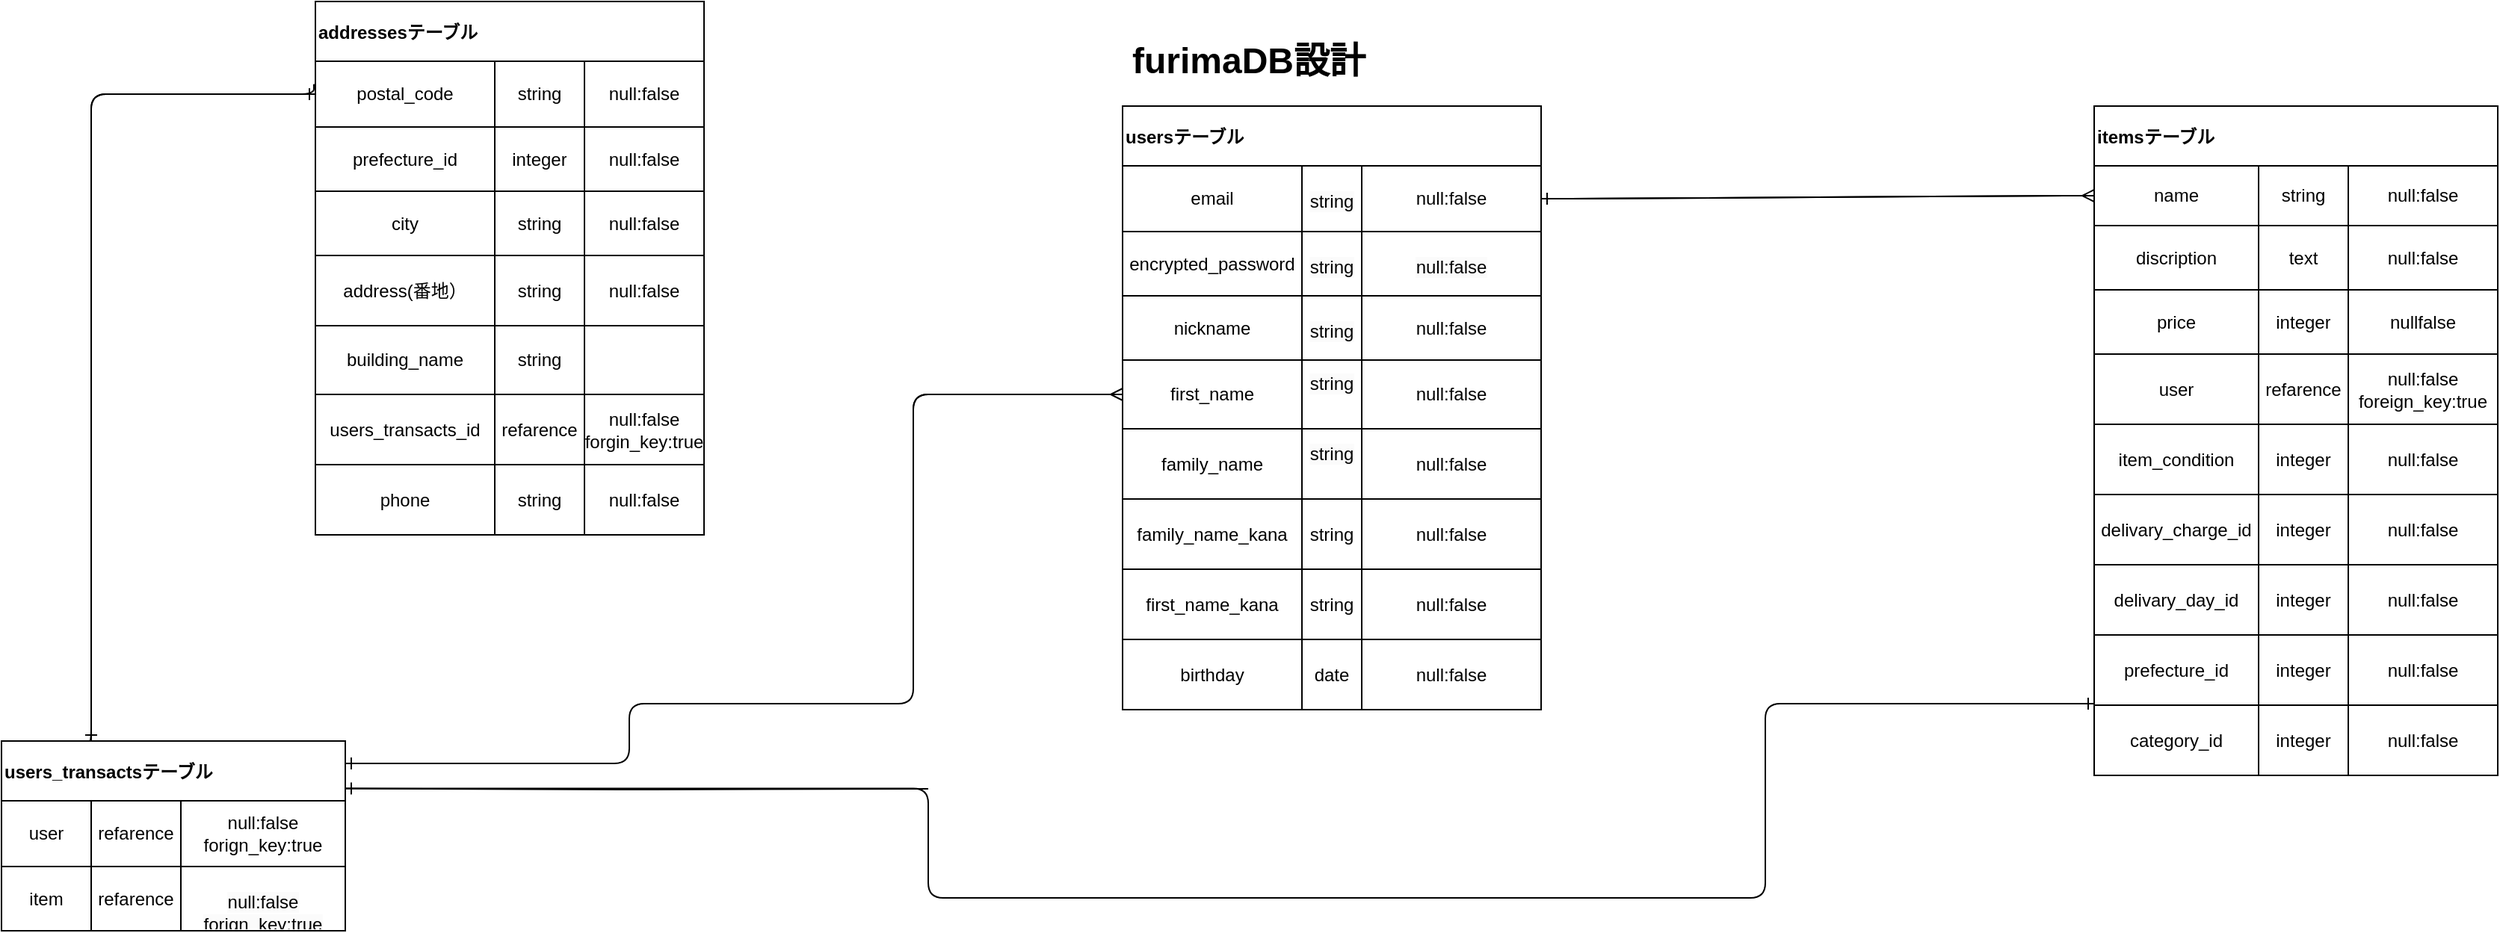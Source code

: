 <mxfile>
    <diagram id="fxU1jM9mdacjZr4v6jLx" name="ページ1">
        <mxGraphModel dx="1861" dy="1139" grid="1" gridSize="10" guides="1" tooltips="1" connect="1" arrows="1" fold="1" page="1" pageScale="1" pageWidth="827" pageHeight="1169" math="0" shadow="0">
            <root>
                <mxCell id="0"/>
                <mxCell id="1" parent="0"/>
                <mxCell id="2" value="usersテーブル" style="shape=table;startSize=40;container=1;collapsible=0;childLayout=tableLayout;fontStyle=1;align=left;swimlaneFillColor=none;fontSize=12;" parent="1" vertex="1">
                    <mxGeometry x="280" y="160" width="280" height="170" as="geometry"/>
                </mxCell>
                <mxCell id="7" value="" style="shape=tableRow;horizontal=0;startSize=0;swimlaneHead=0;swimlaneBody=0;top=0;left=0;bottom=0;right=0;collapsible=0;dropTarget=0;fillColor=none;points=[[0,0.5],[1,0.5]];portConstraint=eastwest;fontSize=12;" parent="2" vertex="1">
                    <mxGeometry y="40" width="280" height="44" as="geometry"/>
                </mxCell>
                <mxCell id="8" value="email" style="shape=partialRectangle;html=1;whiteSpace=wrap;connectable=0;fillColor=none;top=0;left=0;bottom=0;right=0;overflow=hidden;fontSize=12;" parent="7" vertex="1">
                    <mxGeometry width="120" height="44" as="geometry">
                        <mxRectangle width="120" height="44" as="alternateBounds"/>
                    </mxGeometry>
                </mxCell>
                <mxCell id="9" value="&#10;&lt;span style=&quot;color: rgb(0, 0, 0); font-family: Helvetica; font-size: 12px; font-style: normal; font-variant-ligatures: normal; font-variant-caps: normal; font-weight: 400; letter-spacing: normal; orphans: 2; text-align: center; text-indent: 0px; text-transform: none; widows: 2; word-spacing: 0px; -webkit-text-stroke-width: 0px; background-color: rgb(251, 251, 251); text-decoration-thickness: initial; text-decoration-style: initial; text-decoration-color: initial; float: none; display: inline !important;&quot;&gt;string&lt;/span&gt;&#10;&#10;" style="shape=partialRectangle;html=1;whiteSpace=wrap;connectable=0;fillColor=none;top=0;left=0;bottom=0;right=0;overflow=hidden;fontSize=12;" parent="7" vertex="1">
                    <mxGeometry x="120" width="40" height="44" as="geometry">
                        <mxRectangle width="40" height="44" as="alternateBounds"/>
                    </mxGeometry>
                </mxCell>
                <mxCell id="10" value="null:false" style="shape=partialRectangle;html=1;whiteSpace=wrap;connectable=0;fillColor=none;top=0;left=0;bottom=0;right=0;overflow=hidden;fontSize=12;" parent="7" vertex="1">
                    <mxGeometry x="160" width="120" height="44" as="geometry">
                        <mxRectangle width="120" height="44" as="alternateBounds"/>
                    </mxGeometry>
                </mxCell>
                <mxCell id="11" value="" style="shape=tableRow;horizontal=0;startSize=0;swimlaneHead=0;swimlaneBody=0;top=0;left=0;bottom=0;right=0;collapsible=0;dropTarget=0;fillColor=none;points=[[0,0.5],[1,0.5]];portConstraint=eastwest;fontSize=12;" parent="2" vertex="1">
                    <mxGeometry y="84" width="280" height="43" as="geometry"/>
                </mxCell>
                <mxCell id="12" value="encrypted_password" style="shape=partialRectangle;html=1;whiteSpace=wrap;connectable=0;fillColor=none;top=0;left=0;bottom=0;right=0;overflow=hidden;fontSize=12;" parent="11" vertex="1">
                    <mxGeometry width="120" height="43" as="geometry">
                        <mxRectangle width="120" height="43" as="alternateBounds"/>
                    </mxGeometry>
                </mxCell>
                <mxCell id="13" value="&#10;&lt;span style=&quot;color: rgb(0, 0, 0); font-family: Helvetica; font-size: 12px; font-style: normal; font-variant-ligatures: normal; font-variant-caps: normal; font-weight: 400; letter-spacing: normal; orphans: 2; text-align: center; text-indent: 0px; text-transform: none; widows: 2; word-spacing: 0px; -webkit-text-stroke-width: 0px; background-color: rgb(251, 251, 251); text-decoration-thickness: initial; text-decoration-style: initial; text-decoration-color: initial; float: none; display: inline !important;&quot;&gt;string&lt;/span&gt;&#10;&#10;" style="shape=partialRectangle;html=1;whiteSpace=wrap;connectable=0;fillColor=none;top=0;left=0;bottom=0;right=0;overflow=hidden;fontSize=12;" parent="11" vertex="1">
                    <mxGeometry x="120" width="40" height="43" as="geometry">
                        <mxRectangle width="40" height="43" as="alternateBounds"/>
                    </mxGeometry>
                </mxCell>
                <mxCell id="14" value="&#10;&lt;span style=&quot;color: rgb(0, 0, 0); font-family: Helvetica; font-size: 12px; font-style: normal; font-variant-ligatures: normal; font-variant-caps: normal; font-weight: 400; letter-spacing: normal; orphans: 2; text-align: center; text-indent: 0px; text-transform: none; widows: 2; word-spacing: 0px; -webkit-text-stroke-width: 0px; background-color: rgb(251, 251, 251); text-decoration-thickness: initial; text-decoration-style: initial; text-decoration-color: initial; float: none; display: inline !important;&quot;&gt;null:false&lt;/span&gt;&#10;&#10;" style="shape=partialRectangle;html=1;whiteSpace=wrap;connectable=0;fillColor=none;top=0;left=0;bottom=0;right=0;overflow=hidden;fontSize=12;" parent="11" vertex="1">
                    <mxGeometry x="160" width="120" height="43" as="geometry">
                        <mxRectangle width="120" height="43" as="alternateBounds"/>
                    </mxGeometry>
                </mxCell>
                <mxCell id="3" value="" style="shape=tableRow;horizontal=0;startSize=0;swimlaneHead=0;swimlaneBody=0;top=0;left=0;bottom=0;right=0;collapsible=0;dropTarget=0;fillColor=none;points=[[0,0.5],[1,0.5]];portConstraint=eastwest;fontSize=12;" parent="2" vertex="1">
                    <mxGeometry y="127" width="280" height="43" as="geometry"/>
                </mxCell>
                <mxCell id="4" value="nickname" style="shape=partialRectangle;html=1;whiteSpace=wrap;connectable=0;fillColor=none;top=0;left=0;bottom=0;right=0;overflow=hidden;fontSize=12;" parent="3" vertex="1">
                    <mxGeometry width="120" height="43" as="geometry">
                        <mxRectangle width="120" height="43" as="alternateBounds"/>
                    </mxGeometry>
                </mxCell>
                <mxCell id="5" value="&#10;&lt;span style=&quot;color: rgb(0, 0, 0); font-family: Helvetica; font-size: 12px; font-style: normal; font-variant-ligatures: normal; font-variant-caps: normal; font-weight: 400; letter-spacing: normal; orphans: 2; text-align: center; text-indent: 0px; text-transform: none; widows: 2; word-spacing: 0px; -webkit-text-stroke-width: 0px; background-color: rgb(251, 251, 251); text-decoration-thickness: initial; text-decoration-style: initial; text-decoration-color: initial; float: none; display: inline !important;&quot;&gt;string&lt;/span&gt;&#10;&#10;" style="shape=partialRectangle;html=1;whiteSpace=wrap;connectable=0;fillColor=none;top=0;left=0;bottom=0;right=0;overflow=hidden;fontSize=12;" parent="3" vertex="1">
                    <mxGeometry x="120" width="40" height="43" as="geometry">
                        <mxRectangle width="40" height="43" as="alternateBounds"/>
                    </mxGeometry>
                </mxCell>
                <mxCell id="6" value="null:false" style="shape=partialRectangle;html=1;whiteSpace=wrap;connectable=0;fillColor=none;top=0;left=0;bottom=0;right=0;overflow=hidden;fontSize=12;" parent="3" vertex="1">
                    <mxGeometry x="160" width="120" height="43" as="geometry">
                        <mxRectangle width="120" height="43" as="alternateBounds"/>
                    </mxGeometry>
                </mxCell>
                <mxCell id="17" value="furimaDB設計" style="text;strokeColor=none;fillColor=none;html=1;fontSize=24;fontStyle=1;verticalAlign=middle;align=center;" parent="1" vertex="1">
                    <mxGeometry x="314" y="110" width="100" height="40" as="geometry"/>
                </mxCell>
                <mxCell id="94" value="" style="childLayout=tableLayout;recursiveResize=0;shadow=0;fillColor=none;sketch=0;strokeColor=default;strokeWidth=1;fontSize=12;" parent="1" vertex="1">
                    <mxGeometry x="280" y="330" width="280" height="93" as="geometry"/>
                </mxCell>
                <mxCell id="99" style="shape=tableRow;horizontal=0;startSize=0;swimlaneHead=0;swimlaneBody=0;top=0;left=0;bottom=0;right=0;dropTarget=0;collapsible=0;recursiveResize=0;expand=0;fontStyle=0;fillColor=none;strokeColor=inherit;sketch=0;strokeWidth=1;fontSize=12;" parent="94" vertex="1">
                    <mxGeometry width="280" height="46" as="geometry"/>
                </mxCell>
                <mxCell id="100" value="first_name" style="connectable=0;recursiveResize=0;strokeColor=inherit;fillColor=none;align=center;whiteSpace=wrap;html=1;sketch=0;strokeWidth=1;fontSize=12;" parent="99" vertex="1">
                    <mxGeometry width="120" height="46" as="geometry">
                        <mxRectangle width="120" height="46" as="alternateBounds"/>
                    </mxGeometry>
                </mxCell>
                <mxCell id="101" value="&#10;&lt;span style=&quot;color: rgb(0, 0, 0); font-family: Helvetica; font-size: 12px; font-style: normal; font-variant-ligatures: normal; font-variant-caps: normal; font-weight: 400; letter-spacing: normal; orphans: 2; text-align: center; text-indent: 0px; text-transform: none; widows: 2; word-spacing: 0px; -webkit-text-stroke-width: 0px; background-color: rgb(251, 251, 251); text-decoration-thickness: initial; text-decoration-style: initial; text-decoration-color: initial; float: none; display: inline !important;&quot;&gt;string&lt;/span&gt;&#10;&#10;" style="connectable=0;recursiveResize=0;strokeColor=inherit;fillColor=none;align=center;whiteSpace=wrap;html=1;sketch=0;strokeWidth=1;fontSize=12;" parent="99" vertex="1">
                    <mxGeometry x="120" width="40" height="46" as="geometry">
                        <mxRectangle width="40" height="46" as="alternateBounds"/>
                    </mxGeometry>
                </mxCell>
                <mxCell id="102" value="null:false" style="connectable=0;recursiveResize=0;strokeColor=inherit;fillColor=none;align=center;whiteSpace=wrap;html=1;sketch=0;strokeWidth=1;fontSize=12;" parent="99" vertex="1">
                    <mxGeometry x="160" width="120" height="46" as="geometry">
                        <mxRectangle width="120" height="46" as="alternateBounds"/>
                    </mxGeometry>
                </mxCell>
                <mxCell id="103" style="shape=tableRow;horizontal=0;startSize=0;swimlaneHead=0;swimlaneBody=0;top=0;left=0;bottom=0;right=0;dropTarget=0;collapsible=0;recursiveResize=0;expand=0;fontStyle=0;fillColor=none;strokeColor=inherit;sketch=0;strokeWidth=1;fontSize=12;" parent="94" vertex="1">
                    <mxGeometry y="46" width="280" height="47" as="geometry"/>
                </mxCell>
                <mxCell id="104" value="family_name" style="connectable=0;recursiveResize=0;strokeColor=inherit;fillColor=none;align=center;whiteSpace=wrap;html=1;sketch=0;strokeWidth=1;fontSize=12;" parent="103" vertex="1">
                    <mxGeometry width="120" height="47" as="geometry">
                        <mxRectangle width="120" height="47" as="alternateBounds"/>
                    </mxGeometry>
                </mxCell>
                <mxCell id="105" value="&#10;&lt;span style=&quot;color: rgb(0, 0, 0); font-family: Helvetica; font-size: 12px; font-style: normal; font-variant-ligatures: normal; font-variant-caps: normal; font-weight: 400; letter-spacing: normal; orphans: 2; text-align: center; text-indent: 0px; text-transform: none; widows: 2; word-spacing: 0px; -webkit-text-stroke-width: 0px; background-color: rgb(251, 251, 251); text-decoration-thickness: initial; text-decoration-style: initial; text-decoration-color: initial; float: none; display: inline !important;&quot;&gt;string&lt;/span&gt;&#10;&#10;" style="connectable=0;recursiveResize=0;strokeColor=inherit;fillColor=none;align=center;whiteSpace=wrap;html=1;sketch=0;strokeWidth=1;fontSize=12;" parent="103" vertex="1">
                    <mxGeometry x="120" width="40" height="47" as="geometry">
                        <mxRectangle width="40" height="47" as="alternateBounds"/>
                    </mxGeometry>
                </mxCell>
                <mxCell id="106" value="null:false" style="connectable=0;recursiveResize=0;strokeColor=inherit;fillColor=none;align=center;whiteSpace=wrap;html=1;sketch=0;strokeWidth=1;fontSize=12;" parent="103" vertex="1">
                    <mxGeometry x="160" width="120" height="47" as="geometry">
                        <mxRectangle width="120" height="47" as="alternateBounds"/>
                    </mxGeometry>
                </mxCell>
                <mxCell id="220" value="itemsテーブル" style="shape=table;startSize=40;container=1;collapsible=0;childLayout=tableLayout;fontStyle=1;align=left;swimlaneFillColor=none;" parent="1" vertex="1">
                    <mxGeometry x="930" y="160" width="270" height="213" as="geometry"/>
                </mxCell>
                <mxCell id="221" value="" style="shape=tableRow;horizontal=0;startSize=0;swimlaneHead=0;swimlaneBody=0;top=0;left=0;bottom=0;right=0;collapsible=0;dropTarget=0;fillColor=none;points=[[0,0.5],[1,0.5]];portConstraint=eastwest;" parent="220" vertex="1">
                    <mxGeometry y="40" width="270" height="40" as="geometry"/>
                </mxCell>
                <mxCell id="222" value="name" style="shape=partialRectangle;html=1;whiteSpace=wrap;connectable=0;fillColor=none;top=0;left=0;bottom=0;right=0;overflow=hidden;" parent="221" vertex="1">
                    <mxGeometry width="110" height="40" as="geometry">
                        <mxRectangle width="110" height="40" as="alternateBounds"/>
                    </mxGeometry>
                </mxCell>
                <mxCell id="223" value="string" style="shape=partialRectangle;html=1;whiteSpace=wrap;connectable=0;fillColor=none;top=0;left=0;bottom=0;right=0;overflow=hidden;" parent="221" vertex="1">
                    <mxGeometry x="110" width="60" height="40" as="geometry">
                        <mxRectangle width="60" height="40" as="alternateBounds"/>
                    </mxGeometry>
                </mxCell>
                <mxCell id="224" value="null:false" style="shape=partialRectangle;html=1;whiteSpace=wrap;connectable=0;fillColor=none;top=0;left=0;bottom=0;right=0;overflow=hidden;" parent="221" vertex="1">
                    <mxGeometry x="170" width="100" height="40" as="geometry">
                        <mxRectangle width="100" height="40" as="alternateBounds"/>
                    </mxGeometry>
                </mxCell>
                <mxCell id="225" value="" style="shape=tableRow;horizontal=0;startSize=0;swimlaneHead=0;swimlaneBody=0;top=0;left=0;bottom=0;right=0;collapsible=0;dropTarget=0;fillColor=none;points=[[0,0.5],[1,0.5]];portConstraint=eastwest;" parent="220" vertex="1">
                    <mxGeometry y="80" width="270" height="43" as="geometry"/>
                </mxCell>
                <mxCell id="226" value="discription" style="shape=partialRectangle;html=1;whiteSpace=wrap;connectable=0;fillColor=none;top=0;left=0;bottom=0;right=0;overflow=hidden;" parent="225" vertex="1">
                    <mxGeometry width="110" height="43" as="geometry">
                        <mxRectangle width="110" height="43" as="alternateBounds"/>
                    </mxGeometry>
                </mxCell>
                <mxCell id="227" value="text" style="shape=partialRectangle;html=1;whiteSpace=wrap;connectable=0;fillColor=none;top=0;left=0;bottom=0;right=0;overflow=hidden;" parent="225" vertex="1">
                    <mxGeometry x="110" width="60" height="43" as="geometry">
                        <mxRectangle width="60" height="43" as="alternateBounds"/>
                    </mxGeometry>
                </mxCell>
                <mxCell id="228" value="null:false" style="shape=partialRectangle;html=1;whiteSpace=wrap;connectable=0;fillColor=none;top=0;left=0;bottom=0;right=0;overflow=hidden;" parent="225" vertex="1">
                    <mxGeometry x="170" width="100" height="43" as="geometry">
                        <mxRectangle width="100" height="43" as="alternateBounds"/>
                    </mxGeometry>
                </mxCell>
                <mxCell id="229" value="" style="shape=tableRow;horizontal=0;startSize=0;swimlaneHead=0;swimlaneBody=0;top=0;left=0;bottom=0;right=0;collapsible=0;dropTarget=0;fillColor=none;points=[[0,0.5],[1,0.5]];portConstraint=eastwest;" parent="220" vertex="1">
                    <mxGeometry y="123" width="270" height="43" as="geometry"/>
                </mxCell>
                <mxCell id="230" value="price" style="shape=partialRectangle;html=1;whiteSpace=wrap;connectable=0;fillColor=none;top=0;left=0;bottom=0;right=0;overflow=hidden;" parent="229" vertex="1">
                    <mxGeometry width="110" height="43" as="geometry">
                        <mxRectangle width="110" height="43" as="alternateBounds"/>
                    </mxGeometry>
                </mxCell>
                <mxCell id="231" value="integer" style="shape=partialRectangle;html=1;whiteSpace=wrap;connectable=0;fillColor=none;top=0;left=0;bottom=0;right=0;overflow=hidden;" parent="229" vertex="1">
                    <mxGeometry x="110" width="60" height="43" as="geometry">
                        <mxRectangle width="60" height="43" as="alternateBounds"/>
                    </mxGeometry>
                </mxCell>
                <mxCell id="232" value="nullfalse" style="shape=partialRectangle;html=1;whiteSpace=wrap;connectable=0;fillColor=none;top=0;left=0;bottom=0;right=0;overflow=hidden;" parent="229" vertex="1">
                    <mxGeometry x="170" width="100" height="43" as="geometry">
                        <mxRectangle width="100" height="43" as="alternateBounds"/>
                    </mxGeometry>
                </mxCell>
                <mxCell id="241" value="" style="shape=tableRow;horizontal=0;startSize=0;swimlaneHead=0;swimlaneBody=0;top=0;left=0;bottom=0;right=0;dropTarget=0;collapsible=0;recursiveResize=0;expand=0;fontStyle=0;fillColor=none;strokeColor=inherit;sketch=0;strokeWidth=1;" parent="220" vertex="1">
                    <mxGeometry y="166" width="270" height="47" as="geometry"/>
                </mxCell>
                <mxCell id="242" value="user" style="connectable=0;recursiveResize=0;strokeColor=inherit;fillColor=none;align=center;whiteSpace=wrap;html=1;sketch=0;strokeWidth=1;" parent="241" vertex="1">
                    <mxGeometry width="110" height="47" as="geometry">
                        <mxRectangle width="110" height="47" as="alternateBounds"/>
                    </mxGeometry>
                </mxCell>
                <mxCell id="243" value="refarence" style="connectable=0;recursiveResize=0;strokeColor=inherit;fillColor=none;align=center;whiteSpace=wrap;html=1;sketch=0;strokeWidth=1;" parent="241" vertex="1">
                    <mxGeometry x="110" width="60" height="47" as="geometry">
                        <mxRectangle width="60" height="47" as="alternateBounds"/>
                    </mxGeometry>
                </mxCell>
                <mxCell id="244" value="null:false&lt;br&gt;foreign_key:true" style="connectable=0;recursiveResize=0;strokeColor=inherit;fillColor=none;align=center;whiteSpace=wrap;html=1;sketch=0;strokeWidth=1;" parent="241" vertex="1">
                    <mxGeometry x="170" width="100" height="47" as="geometry">
                        <mxRectangle width="100" height="47" as="alternateBounds"/>
                    </mxGeometry>
                </mxCell>
                <mxCell id="246" value="addressesテーブル" style="shape=table;startSize=40;container=1;collapsible=0;childLayout=tableLayout;fontStyle=1;align=left;swimlaneFillColor=none;" parent="1" vertex="1">
                    <mxGeometry x="-260" y="90" width="260" height="170" as="geometry"/>
                </mxCell>
                <mxCell id="247" value="" style="shape=tableRow;horizontal=0;startSize=0;swimlaneHead=0;swimlaneBody=0;top=0;left=0;bottom=0;right=0;collapsible=0;dropTarget=0;fillColor=none;points=[[0,0.5],[1,0.5]];portConstraint=eastwest;" parent="246" vertex="1">
                    <mxGeometry y="40" width="260" height="44" as="geometry"/>
                </mxCell>
                <mxCell id="248" value="postal_code" style="shape=partialRectangle;html=1;whiteSpace=wrap;connectable=0;fillColor=none;top=0;left=0;bottom=0;right=0;overflow=hidden;" parent="247" vertex="1">
                    <mxGeometry width="120" height="44" as="geometry">
                        <mxRectangle width="120" height="44" as="alternateBounds"/>
                    </mxGeometry>
                </mxCell>
                <mxCell id="249" value="string" style="shape=partialRectangle;html=1;whiteSpace=wrap;connectable=0;fillColor=none;top=0;left=0;bottom=0;right=0;overflow=hidden;" parent="247" vertex="1">
                    <mxGeometry x="120" width="60" height="44" as="geometry">
                        <mxRectangle width="60" height="44" as="alternateBounds"/>
                    </mxGeometry>
                </mxCell>
                <mxCell id="250" value="null:false" style="shape=partialRectangle;html=1;whiteSpace=wrap;connectable=0;fillColor=none;top=0;left=0;bottom=0;right=0;overflow=hidden;" parent="247" vertex="1">
                    <mxGeometry x="180" width="80" height="44" as="geometry">
                        <mxRectangle width="80" height="44" as="alternateBounds"/>
                    </mxGeometry>
                </mxCell>
                <mxCell id="251" value="" style="shape=tableRow;horizontal=0;startSize=0;swimlaneHead=0;swimlaneBody=0;top=0;left=0;bottom=0;right=0;collapsible=0;dropTarget=0;fillColor=none;points=[[0,0.5],[1,0.5]];portConstraint=eastwest;" parent="246" vertex="1">
                    <mxGeometry y="84" width="260" height="43" as="geometry"/>
                </mxCell>
                <mxCell id="252" value="prefecture_id" style="shape=partialRectangle;html=1;whiteSpace=wrap;connectable=0;fillColor=none;top=0;left=0;bottom=0;right=0;overflow=hidden;" parent="251" vertex="1">
                    <mxGeometry width="120" height="43" as="geometry">
                        <mxRectangle width="120" height="43" as="alternateBounds"/>
                    </mxGeometry>
                </mxCell>
                <mxCell id="253" value="integer" style="shape=partialRectangle;html=1;whiteSpace=wrap;connectable=0;fillColor=none;top=0;left=0;bottom=0;right=0;overflow=hidden;" parent="251" vertex="1">
                    <mxGeometry x="120" width="60" height="43" as="geometry">
                        <mxRectangle width="60" height="43" as="alternateBounds"/>
                    </mxGeometry>
                </mxCell>
                <mxCell id="254" value="null:false" style="shape=partialRectangle;html=1;whiteSpace=wrap;connectable=0;fillColor=none;top=0;left=0;bottom=0;right=0;overflow=hidden;" parent="251" vertex="1">
                    <mxGeometry x="180" width="80" height="43" as="geometry">
                        <mxRectangle width="80" height="43" as="alternateBounds"/>
                    </mxGeometry>
                </mxCell>
                <mxCell id="255" value="" style="shape=tableRow;horizontal=0;startSize=0;swimlaneHead=0;swimlaneBody=0;top=0;left=0;bottom=0;right=0;collapsible=0;dropTarget=0;fillColor=none;points=[[0,0.5],[1,0.5]];portConstraint=eastwest;" parent="246" vertex="1">
                    <mxGeometry y="127" width="260" height="43" as="geometry"/>
                </mxCell>
                <mxCell id="256" value="city" style="shape=partialRectangle;html=1;whiteSpace=wrap;connectable=0;fillColor=none;top=0;left=0;bottom=0;right=0;overflow=hidden;" parent="255" vertex="1">
                    <mxGeometry width="120" height="43" as="geometry">
                        <mxRectangle width="120" height="43" as="alternateBounds"/>
                    </mxGeometry>
                </mxCell>
                <mxCell id="257" value="string" style="shape=partialRectangle;html=1;whiteSpace=wrap;connectable=0;fillColor=none;top=0;left=0;bottom=0;right=0;overflow=hidden;" parent="255" vertex="1">
                    <mxGeometry x="120" width="60" height="43" as="geometry">
                        <mxRectangle width="60" height="43" as="alternateBounds"/>
                    </mxGeometry>
                </mxCell>
                <mxCell id="258" value="null:false" style="shape=partialRectangle;html=1;whiteSpace=wrap;connectable=0;fillColor=none;top=0;left=0;bottom=0;right=0;overflow=hidden;" parent="255" vertex="1">
                    <mxGeometry x="180" width="80" height="43" as="geometry">
                        <mxRectangle width="80" height="43" as="alternateBounds"/>
                    </mxGeometry>
                </mxCell>
                <mxCell id="259" value="" style="childLayout=tableLayout;recursiveResize=0;shadow=0;fillColor=none;sketch=0;strokeColor=default;strokeWidth=1;" parent="1" vertex="1">
                    <mxGeometry x="-260" y="260" width="260" height="140" as="geometry"/>
                </mxCell>
                <mxCell id="438" value="" style="shape=tableRow;horizontal=0;startSize=0;swimlaneHead=0;swimlaneBody=0;top=0;left=0;bottom=0;right=0;dropTarget=0;collapsible=0;recursiveResize=0;expand=0;fontStyle=0;fillColor=none;strokeColor=inherit;sketch=0;strokeWidth=1;" vertex="1" parent="259">
                    <mxGeometry width="260" height="47" as="geometry"/>
                </mxCell>
                <mxCell id="439" value="address(番地）" style="connectable=0;recursiveResize=0;strokeColor=inherit;fillColor=none;align=center;whiteSpace=wrap;html=1;sketch=0;strokeWidth=1;" vertex="1" parent="438">
                    <mxGeometry width="120" height="47" as="geometry">
                        <mxRectangle width="120" height="47" as="alternateBounds"/>
                    </mxGeometry>
                </mxCell>
                <mxCell id="440" value="string" style="connectable=0;recursiveResize=0;strokeColor=inherit;fillColor=none;align=center;whiteSpace=wrap;html=1;sketch=0;strokeWidth=1;" vertex="1" parent="438">
                    <mxGeometry x="120" width="60" height="47" as="geometry">
                        <mxRectangle width="60" height="47" as="alternateBounds"/>
                    </mxGeometry>
                </mxCell>
                <mxCell id="441" value="null:false" style="connectable=0;recursiveResize=0;strokeColor=inherit;fillColor=none;align=center;whiteSpace=wrap;html=1;sketch=0;strokeWidth=1;" vertex="1" parent="438">
                    <mxGeometry x="180" width="80" height="47" as="geometry">
                        <mxRectangle width="80" height="47" as="alternateBounds"/>
                    </mxGeometry>
                </mxCell>
                <mxCell id="264" style="shape=tableRow;horizontal=0;startSize=0;swimlaneHead=0;swimlaneBody=0;top=0;left=0;bottom=0;right=0;dropTarget=0;collapsible=0;recursiveResize=0;expand=0;fontStyle=0;fillColor=none;strokeColor=inherit;sketch=0;strokeWidth=1;" parent="259" vertex="1">
                    <mxGeometry y="47" width="260" height="46" as="geometry"/>
                </mxCell>
                <mxCell id="265" value="building_name" style="connectable=0;recursiveResize=0;strokeColor=inherit;fillColor=none;align=center;whiteSpace=wrap;html=1;sketch=0;strokeWidth=1;" parent="264" vertex="1">
                    <mxGeometry width="120" height="46" as="geometry">
                        <mxRectangle width="120" height="46" as="alternateBounds"/>
                    </mxGeometry>
                </mxCell>
                <mxCell id="266" value="string" style="connectable=0;recursiveResize=0;strokeColor=inherit;fillColor=none;align=center;whiteSpace=wrap;html=1;sketch=0;strokeWidth=1;" parent="264" vertex="1">
                    <mxGeometry x="120" width="60" height="46" as="geometry">
                        <mxRectangle width="60" height="46" as="alternateBounds"/>
                    </mxGeometry>
                </mxCell>
                <mxCell id="267" value="" style="connectable=0;recursiveResize=0;strokeColor=inherit;fillColor=none;align=center;whiteSpace=wrap;html=1;sketch=0;strokeWidth=1;" parent="264" vertex="1">
                    <mxGeometry x="180" width="80" height="46" as="geometry">
                        <mxRectangle width="80" height="46" as="alternateBounds"/>
                    </mxGeometry>
                </mxCell>
                <mxCell id="268" style="shape=tableRow;horizontal=0;startSize=0;swimlaneHead=0;swimlaneBody=0;top=0;left=0;bottom=0;right=0;dropTarget=0;collapsible=0;recursiveResize=0;expand=0;fontStyle=0;fillColor=none;strokeColor=inherit;sketch=0;strokeWidth=1;" parent="259" vertex="1">
                    <mxGeometry y="93" width="260" height="47" as="geometry"/>
                </mxCell>
                <mxCell id="269" value="users_transacts_id" style="connectable=0;recursiveResize=0;strokeColor=inherit;fillColor=none;align=center;whiteSpace=wrap;html=1;sketch=0;strokeWidth=1;" parent="268" vertex="1">
                    <mxGeometry width="120" height="47" as="geometry">
                        <mxRectangle width="120" height="47" as="alternateBounds"/>
                    </mxGeometry>
                </mxCell>
                <mxCell id="270" value="refarence" style="connectable=0;recursiveResize=0;strokeColor=inherit;fillColor=none;align=center;whiteSpace=wrap;html=1;sketch=0;strokeWidth=1;" parent="268" vertex="1">
                    <mxGeometry x="120" width="60" height="47" as="geometry">
                        <mxRectangle width="60" height="47" as="alternateBounds"/>
                    </mxGeometry>
                </mxCell>
                <mxCell id="271" value="null:false&lt;br&gt;forgin_key:true" style="connectable=0;recursiveResize=0;strokeColor=inherit;fillColor=none;align=center;whiteSpace=wrap;html=1;sketch=0;strokeWidth=1;" parent="268" vertex="1">
                    <mxGeometry x="180" width="80" height="47" as="geometry">
                        <mxRectangle width="80" height="47" as="alternateBounds"/>
                    </mxGeometry>
                </mxCell>
                <mxCell id="296" value="" style="edgeStyle=entityRelationEdgeStyle;fontSize=12;html=1;endArrow=ERone;endFill=1;entryX=1;entryY=0.5;entryDx=0;entryDy=0;exitX=0;exitY=0.5;exitDx=0;exitDy=0;" parent="1" source="221" target="7" edge="1">
                    <mxGeometry width="100" height="100" relative="1" as="geometry">
                        <mxPoint x="770" y="590" as="sourcePoint"/>
                        <mxPoint x="870" y="490" as="targetPoint"/>
                    </mxGeometry>
                </mxCell>
                <mxCell id="297" value="" style="edgeStyle=entityRelationEdgeStyle;fontSize=12;html=1;endArrow=ERmany;entryX=0;entryY=0.5;entryDx=0;entryDy=0;exitX=1;exitY=0.5;exitDx=0;exitDy=0;" parent="1" source="7" target="221" edge="1">
                    <mxGeometry width="100" height="100" relative="1" as="geometry">
                        <mxPoint x="570" y="250" as="sourcePoint"/>
                        <mxPoint x="870" y="490" as="targetPoint"/>
                    </mxGeometry>
                </mxCell>
                <mxCell id="298" style="shape=tableRow;horizontal=0;startSize=0;swimlaneHead=0;swimlaneBody=0;top=0;left=0;bottom=0;right=0;dropTarget=0;collapsible=0;recursiveResize=0;expand=0;fontStyle=0;fillColor=none;strokeColor=inherit;sketch=0;strokeWidth=1;fontSize=12;" parent="1" vertex="1">
                    <mxGeometry x="280" y="470" width="280" height="47" as="geometry"/>
                </mxCell>
                <mxCell id="315" value="" style="childLayout=tableLayout;recursiveResize=0;shadow=0;fillColor=none;sketch=0;strokeColor=default;strokeWidth=1;" parent="1" vertex="1">
                    <mxGeometry x="930" y="373" width="270" height="94" as="geometry"/>
                </mxCell>
                <mxCell id="316" value="" style="shape=tableRow;horizontal=0;startSize=0;swimlaneHead=0;swimlaneBody=0;top=0;left=0;bottom=0;right=0;dropTarget=0;collapsible=0;recursiveResize=0;expand=0;fontStyle=0;fillColor=none;strokeColor=inherit;sketch=0;strokeWidth=1;" parent="315" vertex="1">
                    <mxGeometry width="270" height="47" as="geometry"/>
                </mxCell>
                <mxCell id="317" value="item_condition" style="connectable=0;recursiveResize=0;strokeColor=inherit;fillColor=none;align=center;whiteSpace=wrap;html=1;sketch=0;strokeWidth=1;" parent="316" vertex="1">
                    <mxGeometry width="110" height="47" as="geometry">
                        <mxRectangle width="110" height="47" as="alternateBounds"/>
                    </mxGeometry>
                </mxCell>
                <mxCell id="318" value="integer" style="connectable=0;recursiveResize=0;strokeColor=inherit;fillColor=none;align=center;whiteSpace=wrap;html=1;sketch=0;strokeWidth=1;" parent="316" vertex="1">
                    <mxGeometry x="110" width="60" height="47" as="geometry">
                        <mxRectangle width="60" height="47" as="alternateBounds"/>
                    </mxGeometry>
                </mxCell>
                <mxCell id="319" value="null:false" style="connectable=0;recursiveResize=0;strokeColor=inherit;fillColor=none;align=center;whiteSpace=wrap;html=1;sketch=0;strokeWidth=1;" parent="316" vertex="1">
                    <mxGeometry x="170" width="100" height="47" as="geometry">
                        <mxRectangle width="100" height="47" as="alternateBounds"/>
                    </mxGeometry>
                </mxCell>
                <mxCell id="324" style="shape=tableRow;horizontal=0;startSize=0;swimlaneHead=0;swimlaneBody=0;top=0;left=0;bottom=0;right=0;dropTarget=0;collapsible=0;recursiveResize=0;expand=0;fontStyle=0;fillColor=none;strokeColor=inherit;sketch=0;strokeWidth=1;" parent="315" vertex="1">
                    <mxGeometry y="47" width="270" height="47" as="geometry"/>
                </mxCell>
                <mxCell id="325" value="delivary_charge_id" style="connectable=0;recursiveResize=0;strokeColor=inherit;fillColor=none;align=center;whiteSpace=wrap;html=1;sketch=0;strokeWidth=1;" parent="324" vertex="1">
                    <mxGeometry width="110" height="47" as="geometry">
                        <mxRectangle width="110" height="47" as="alternateBounds"/>
                    </mxGeometry>
                </mxCell>
                <mxCell id="326" value="integer" style="connectable=0;recursiveResize=0;strokeColor=inherit;fillColor=none;align=center;whiteSpace=wrap;html=1;sketch=0;strokeWidth=1;" parent="324" vertex="1">
                    <mxGeometry x="110" width="60" height="47" as="geometry">
                        <mxRectangle width="60" height="47" as="alternateBounds"/>
                    </mxGeometry>
                </mxCell>
                <mxCell id="327" value="null:false" style="connectable=0;recursiveResize=0;strokeColor=inherit;fillColor=none;align=center;whiteSpace=wrap;html=1;sketch=0;strokeWidth=1;" parent="324" vertex="1">
                    <mxGeometry x="170" width="100" height="47" as="geometry">
                        <mxRectangle width="100" height="47" as="alternateBounds"/>
                    </mxGeometry>
                </mxCell>
                <mxCell id="329" value="" style="childLayout=tableLayout;recursiveResize=0;shadow=0;fillColor=none;sketch=0;strokeColor=default;strokeWidth=1;" parent="1" vertex="1">
                    <mxGeometry x="930" y="467" width="270" height="141" as="geometry"/>
                </mxCell>
                <mxCell id="330" value="" style="shape=tableRow;horizontal=0;startSize=0;swimlaneHead=0;swimlaneBody=0;top=0;left=0;bottom=0;right=0;dropTarget=0;collapsible=0;recursiveResize=0;expand=0;fontStyle=0;fillColor=none;strokeColor=inherit;sketch=0;strokeWidth=1;" parent="329" vertex="1">
                    <mxGeometry width="270" height="47" as="geometry"/>
                </mxCell>
                <mxCell id="331" value="delivary_day_id" style="connectable=0;recursiveResize=0;strokeColor=inherit;fillColor=none;align=center;whiteSpace=wrap;html=1;sketch=0;strokeWidth=1;" parent="330" vertex="1">
                    <mxGeometry width="110" height="47" as="geometry">
                        <mxRectangle width="110" height="47" as="alternateBounds"/>
                    </mxGeometry>
                </mxCell>
                <mxCell id="332" value="integer" style="connectable=0;recursiveResize=0;strokeColor=inherit;fillColor=none;align=center;whiteSpace=wrap;html=1;sketch=0;strokeWidth=1;" parent="330" vertex="1">
                    <mxGeometry x="110" width="60" height="47" as="geometry">
                        <mxRectangle width="60" height="47" as="alternateBounds"/>
                    </mxGeometry>
                </mxCell>
                <mxCell id="333" value="null:false" style="connectable=0;recursiveResize=0;strokeColor=inherit;fillColor=none;align=center;whiteSpace=wrap;html=1;sketch=0;strokeWidth=1;" parent="330" vertex="1">
                    <mxGeometry x="170" width="100" height="47" as="geometry">
                        <mxRectangle width="100" height="47" as="alternateBounds"/>
                    </mxGeometry>
                </mxCell>
                <mxCell id="338" style="shape=tableRow;horizontal=0;startSize=0;swimlaneHead=0;swimlaneBody=0;top=0;left=0;bottom=0;right=0;dropTarget=0;collapsible=0;recursiveResize=0;expand=0;fontStyle=0;fillColor=none;strokeColor=inherit;sketch=0;strokeWidth=1;" parent="329" vertex="1">
                    <mxGeometry y="47" width="270" height="47" as="geometry"/>
                </mxCell>
                <mxCell id="339" value="prefecture_id" style="connectable=0;recursiveResize=0;strokeColor=inherit;fillColor=none;align=center;whiteSpace=wrap;html=1;sketch=0;strokeWidth=1;" parent="338" vertex="1">
                    <mxGeometry width="110" height="47" as="geometry">
                        <mxRectangle width="110" height="47" as="alternateBounds"/>
                    </mxGeometry>
                </mxCell>
                <mxCell id="340" value="integer" style="connectable=0;recursiveResize=0;strokeColor=inherit;fillColor=none;align=center;whiteSpace=wrap;html=1;sketch=0;strokeWidth=1;" parent="338" vertex="1">
                    <mxGeometry x="110" width="60" height="47" as="geometry">
                        <mxRectangle width="60" height="47" as="alternateBounds"/>
                    </mxGeometry>
                </mxCell>
                <mxCell id="341" value="null:false" style="connectable=0;recursiveResize=0;strokeColor=inherit;fillColor=none;align=center;whiteSpace=wrap;html=1;sketch=0;strokeWidth=1;" parent="338" vertex="1">
                    <mxGeometry x="170" width="100" height="47" as="geometry">
                        <mxRectangle width="100" height="47" as="alternateBounds"/>
                    </mxGeometry>
                </mxCell>
                <mxCell id="350" value="" style="shape=tableRow;horizontal=0;startSize=0;swimlaneHead=0;swimlaneBody=0;top=0;left=0;bottom=0;right=0;dropTarget=0;collapsible=0;recursiveResize=0;expand=0;fontStyle=0;fillColor=none;strokeColor=inherit;sketch=0;strokeWidth=1;" parent="329" vertex="1">
                    <mxGeometry y="94" width="270" height="47" as="geometry"/>
                </mxCell>
                <mxCell id="351" value="category_id" style="connectable=0;recursiveResize=0;strokeColor=inherit;fillColor=none;align=center;whiteSpace=wrap;html=1;sketch=0;strokeWidth=1;" parent="350" vertex="1">
                    <mxGeometry width="110" height="47" as="geometry">
                        <mxRectangle width="110" height="47" as="alternateBounds"/>
                    </mxGeometry>
                </mxCell>
                <mxCell id="352" value="integer" style="connectable=0;recursiveResize=0;strokeColor=inherit;fillColor=none;align=center;whiteSpace=wrap;html=1;sketch=0;strokeWidth=1;" parent="350" vertex="1">
                    <mxGeometry x="110" width="60" height="47" as="geometry">
                        <mxRectangle width="60" height="47" as="alternateBounds"/>
                    </mxGeometry>
                </mxCell>
                <mxCell id="353" value="null:false" style="connectable=0;recursiveResize=0;strokeColor=inherit;fillColor=none;align=center;whiteSpace=wrap;html=1;sketch=0;strokeWidth=1;" parent="350" vertex="1">
                    <mxGeometry x="170" width="100" height="47" as="geometry">
                        <mxRectangle width="100" height="47" as="alternateBounds"/>
                    </mxGeometry>
                </mxCell>
                <mxCell id="371" value="" style="childLayout=tableLayout;recursiveResize=0;shadow=0;fillColor=none;sketch=0;strokeColor=default;strokeWidth=1;" parent="1" vertex="1">
                    <mxGeometry x="280" y="470" width="280" height="94" as="geometry"/>
                </mxCell>
                <mxCell id="372" value="" style="shape=tableRow;horizontal=0;startSize=0;swimlaneHead=0;swimlaneBody=0;top=0;left=0;bottom=0;right=0;dropTarget=0;collapsible=0;recursiveResize=0;expand=0;fontStyle=0;fillColor=none;strokeColor=inherit;sketch=0;strokeWidth=1;" parent="371" vertex="1">
                    <mxGeometry width="280" height="47" as="geometry"/>
                </mxCell>
                <mxCell id="373" value="first_name_kana" style="connectable=0;recursiveResize=0;strokeColor=inherit;fillColor=none;align=center;whiteSpace=wrap;html=1;sketch=0;strokeWidth=1;" parent="372" vertex="1">
                    <mxGeometry width="120" height="47" as="geometry">
                        <mxRectangle width="120" height="47" as="alternateBounds"/>
                    </mxGeometry>
                </mxCell>
                <mxCell id="374" value="string" style="connectable=0;recursiveResize=0;strokeColor=inherit;fillColor=none;align=center;whiteSpace=wrap;html=1;sketch=0;strokeWidth=1;" parent="372" vertex="1">
                    <mxGeometry x="120" width="40" height="47" as="geometry">
                        <mxRectangle width="40" height="47" as="alternateBounds"/>
                    </mxGeometry>
                </mxCell>
                <mxCell id="375" value="null:false" style="connectable=0;recursiveResize=0;strokeColor=inherit;fillColor=none;align=center;whiteSpace=wrap;html=1;sketch=0;strokeWidth=1;" parent="372" vertex="1">
                    <mxGeometry x="160" width="120" height="47" as="geometry">
                        <mxRectangle width="120" height="47" as="alternateBounds"/>
                    </mxGeometry>
                </mxCell>
                <mxCell id="380" style="shape=tableRow;horizontal=0;startSize=0;swimlaneHead=0;swimlaneBody=0;top=0;left=0;bottom=0;right=0;dropTarget=0;collapsible=0;recursiveResize=0;expand=0;fontStyle=0;fillColor=none;strokeColor=inherit;sketch=0;strokeWidth=1;" parent="371" vertex="1">
                    <mxGeometry y="47" width="280" height="47" as="geometry"/>
                </mxCell>
                <mxCell id="381" value="birthday" style="connectable=0;recursiveResize=0;strokeColor=inherit;fillColor=none;align=center;whiteSpace=wrap;html=1;sketch=0;strokeWidth=1;" parent="380" vertex="1">
                    <mxGeometry width="120" height="47" as="geometry">
                        <mxRectangle width="120" height="47" as="alternateBounds"/>
                    </mxGeometry>
                </mxCell>
                <mxCell id="382" value="date" style="connectable=0;recursiveResize=0;strokeColor=inherit;fillColor=none;align=center;whiteSpace=wrap;html=1;sketch=0;strokeWidth=1;" parent="380" vertex="1">
                    <mxGeometry x="120" width="40" height="47" as="geometry">
                        <mxRectangle width="40" height="47" as="alternateBounds"/>
                    </mxGeometry>
                </mxCell>
                <mxCell id="383" value="null:false" style="connectable=0;recursiveResize=0;strokeColor=inherit;fillColor=none;align=center;whiteSpace=wrap;html=1;sketch=0;strokeWidth=1;" parent="380" vertex="1">
                    <mxGeometry x="160" width="120" height="47" as="geometry">
                        <mxRectangle width="120" height="47" as="alternateBounds"/>
                    </mxGeometry>
                </mxCell>
                <mxCell id="301" value="null:false" style="connectable=0;recursiveResize=0;strokeColor=inherit;fillColor=none;align=center;whiteSpace=wrap;html=1;sketch=0;strokeWidth=1;fontSize=12;" parent="1" vertex="1">
                    <mxGeometry x="440" y="423" width="120" height="47" as="geometry">
                        <mxRectangle width="120" height="47" as="alternateBounds"/>
                    </mxGeometry>
                </mxCell>
                <mxCell id="300" value="string" style="connectable=0;recursiveResize=0;strokeColor=inherit;fillColor=none;align=center;whiteSpace=wrap;html=1;sketch=0;strokeWidth=1;fontSize=12;" parent="1" vertex="1">
                    <mxGeometry x="400" y="423" width="40" height="47" as="geometry">
                        <mxRectangle width="60" height="47" as="alternateBounds"/>
                    </mxGeometry>
                </mxCell>
                <mxCell id="299" value="family_name_kana" style="connectable=0;recursiveResize=0;strokeColor=inherit;fillColor=none;align=center;whiteSpace=wrap;html=1;sketch=0;strokeWidth=1;fontSize=12;" parent="1" vertex="1">
                    <mxGeometry x="280" y="423" width="120" height="47" as="geometry">
                        <mxRectangle width="100" height="47" as="alternateBounds"/>
                    </mxGeometry>
                </mxCell>
                <mxCell id="409" value="users_transactsテーブル" style="shape=table;startSize=40;container=1;collapsible=0;childLayout=tableLayout;fontStyle=1;align=left;swimlaneFillColor=none;" parent="1" vertex="1">
                    <mxGeometry x="-470" y="585" width="230" height="127" as="geometry"/>
                </mxCell>
                <mxCell id="410" value="" style="shape=tableRow;horizontal=0;startSize=0;swimlaneHead=0;swimlaneBody=0;top=0;left=0;bottom=0;right=0;collapsible=0;dropTarget=0;fillColor=none;points=[[0,0.5],[1,0.5]];portConstraint=eastwest;" parent="409" vertex="1">
                    <mxGeometry y="40" width="230" height="44" as="geometry"/>
                </mxCell>
                <mxCell id="411" value="user" style="shape=partialRectangle;html=1;whiteSpace=wrap;connectable=0;fillColor=none;top=0;left=0;bottom=0;right=0;overflow=hidden;" parent="410" vertex="1">
                    <mxGeometry width="60" height="44" as="geometry">
                        <mxRectangle width="60" height="44" as="alternateBounds"/>
                    </mxGeometry>
                </mxCell>
                <mxCell id="412" value="refarence" style="shape=partialRectangle;html=1;whiteSpace=wrap;connectable=0;fillColor=none;top=0;left=0;bottom=0;right=0;overflow=hidden;" parent="410" vertex="1">
                    <mxGeometry x="60" width="60" height="44" as="geometry">
                        <mxRectangle width="60" height="44" as="alternateBounds"/>
                    </mxGeometry>
                </mxCell>
                <mxCell id="413" value="null:false&lt;br style=&quot;border-color: var(--border-color);&quot;&gt;forign_key:true" style="shape=partialRectangle;html=1;whiteSpace=wrap;connectable=0;fillColor=none;top=0;left=0;bottom=0;right=0;overflow=hidden;" parent="410" vertex="1">
                    <mxGeometry x="120" width="110" height="44" as="geometry">
                        <mxRectangle width="110" height="44" as="alternateBounds"/>
                    </mxGeometry>
                </mxCell>
                <mxCell id="414" value="" style="shape=tableRow;horizontal=0;startSize=0;swimlaneHead=0;swimlaneBody=0;top=0;left=0;bottom=0;right=0;collapsible=0;dropTarget=0;fillColor=none;points=[[0,0.5],[1,0.5]];portConstraint=eastwest;" parent="409" vertex="1">
                    <mxGeometry y="84" width="230" height="43" as="geometry"/>
                </mxCell>
                <mxCell id="415" value="item" style="shape=partialRectangle;html=1;whiteSpace=wrap;connectable=0;fillColor=none;top=0;left=0;bottom=0;right=0;overflow=hidden;" parent="414" vertex="1">
                    <mxGeometry width="60" height="43" as="geometry">
                        <mxRectangle width="60" height="43" as="alternateBounds"/>
                    </mxGeometry>
                </mxCell>
                <mxCell id="416" value="refarence" style="shape=partialRectangle;html=1;whiteSpace=wrap;connectable=0;fillColor=none;top=0;left=0;bottom=0;right=0;overflow=hidden;" parent="414" vertex="1">
                    <mxGeometry x="60" width="60" height="43" as="geometry">
                        <mxRectangle width="60" height="43" as="alternateBounds"/>
                    </mxGeometry>
                </mxCell>
                <mxCell id="417" value="&#10;&lt;span style=&quot;color: rgb(0, 0, 0); font-family: Helvetica; font-size: 12px; font-style: normal; font-variant-ligatures: normal; font-variant-caps: normal; font-weight: 400; letter-spacing: normal; orphans: 2; text-align: center; text-indent: 0px; text-transform: none; widows: 2; word-spacing: 0px; -webkit-text-stroke-width: 0px; background-color: rgb(251, 251, 251); text-decoration-thickness: initial; text-decoration-style: initial; text-decoration-color: initial; float: none; display: inline !important;&quot;&gt;null:false&lt;/span&gt;&lt;br style=&quot;border-color: var(--border-color); color: rgb(0, 0, 0); font-family: Helvetica; font-size: 12px; font-style: normal; font-variant-ligatures: normal; font-variant-caps: normal; font-weight: 400; letter-spacing: normal; orphans: 2; text-align: center; text-indent: 0px; text-transform: none; widows: 2; word-spacing: 0px; -webkit-text-stroke-width: 0px; background-color: rgb(251, 251, 251); text-decoration-thickness: initial; text-decoration-style: initial; text-decoration-color: initial;&quot;&gt;&lt;span style=&quot;color: rgb(0, 0, 0); font-family: Helvetica; font-size: 12px; font-style: normal; font-variant-ligatures: normal; font-variant-caps: normal; font-weight: 400; letter-spacing: normal; orphans: 2; text-align: center; text-indent: 0px; text-transform: none; widows: 2; word-spacing: 0px; -webkit-text-stroke-width: 0px; background-color: rgb(251, 251, 251); text-decoration-thickness: initial; text-decoration-style: initial; text-decoration-color: initial; float: none; display: inline !important;&quot;&gt;forign_key:true&lt;/span&gt;&#10;&#10;" style="shape=partialRectangle;html=1;whiteSpace=wrap;connectable=0;fillColor=none;top=0;left=0;bottom=0;right=0;overflow=hidden;" parent="414" vertex="1">
                    <mxGeometry x="120" width="110" height="43" as="geometry">
                        <mxRectangle width="110" height="43" as="alternateBounds"/>
                    </mxGeometry>
                </mxCell>
                <mxCell id="427" value="" style="edgeStyle=orthogonalEdgeStyle;fontSize=12;html=1;endArrow=ERone;endFill=1;exitX=1;exitY=0.25;exitDx=0;exitDy=0;" parent="1" target="338" edge="1" source="409">
                    <mxGeometry width="100" height="100" relative="1" as="geometry">
                        <mxPoint x="20" y="600" as="sourcePoint"/>
                        <mxPoint x="950" y="550" as="targetPoint"/>
                        <Array as="points">
                            <mxPoint x="150" y="617"/>
                            <mxPoint x="150" y="690"/>
                            <mxPoint x="710" y="690"/>
                            <mxPoint x="710" y="560"/>
                        </Array>
                    </mxGeometry>
                </mxCell>
                <mxCell id="436" value="" style="edgeStyle=orthogonalEdgeStyle;fontSize=12;html=1;endArrow=ERone;endFill=1;exitX=-0.004;exitY=0.348;exitDx=0;exitDy=0;exitPerimeter=0;" edge="1" parent="1" source="247" target="409">
                    <mxGeometry width="100" height="100" relative="1" as="geometry">
                        <mxPoint x="-430" y="190" as="sourcePoint"/>
                        <mxPoint x="-430" y="560" as="targetPoint"/>
                        <Array as="points">
                            <mxPoint x="-261" y="152"/>
                            <mxPoint x="-410" y="152"/>
                        </Array>
                    </mxGeometry>
                </mxCell>
                <mxCell id="437" value="" style="edgeStyle=orthogonalEdgeStyle;fontSize=12;html=1;endArrow=ERone;endFill=1;exitX=0.25;exitY=0;exitDx=0;exitDy=0;entryX=0;entryY=0.5;entryDx=0;entryDy=0;" edge="1" parent="1" source="409" target="247">
                    <mxGeometry width="100" height="100" relative="1" as="geometry">
                        <mxPoint x="-370" y="560" as="sourcePoint"/>
                        <mxPoint x="-410" y="90" as="targetPoint"/>
                        <Array as="points">
                            <mxPoint x="-410" y="585"/>
                            <mxPoint x="-410" y="152"/>
                        </Array>
                    </mxGeometry>
                </mxCell>
                <mxCell id="442" value="" style="edgeStyle=orthogonalEdgeStyle;fontSize=12;html=1;endArrow=ERone;endFill=1;entryX=1;entryY=0.25;entryDx=0;entryDy=0;" edge="1" parent="1" target="409">
                    <mxGeometry width="100" height="100" relative="1" as="geometry">
                        <mxPoint x="150" y="617" as="sourcePoint"/>
                        <mxPoint x="-150" y="680" as="targetPoint"/>
                    </mxGeometry>
                </mxCell>
                <mxCell id="443" value="" style="edgeStyle=orthogonalEdgeStyle;fontSize=12;html=1;endArrow=ERone;endFill=1;entryX=1;entryY=0.118;entryDx=0;entryDy=0;entryPerimeter=0;exitX=0;exitY=0.5;exitDx=0;exitDy=0;" edge="1" parent="1" source="99" target="409">
                    <mxGeometry width="100" height="100" relative="1" as="geometry">
                        <mxPoint x="250" y="360" as="sourcePoint"/>
                        <mxPoint x="40" y="570" as="targetPoint"/>
                        <Array as="points">
                            <mxPoint x="140" y="353"/>
                            <mxPoint x="140" y="560"/>
                            <mxPoint x="-50" y="560"/>
                            <mxPoint x="-50" y="600"/>
                        </Array>
                    </mxGeometry>
                </mxCell>
                <mxCell id="444" value="" style="edgeStyle=orthogonalEdgeStyle;fontSize=12;html=1;endArrow=ERmany;entryX=0;entryY=0.5;entryDx=0;entryDy=0;" edge="1" parent="1" target="99">
                    <mxGeometry width="100" height="100" relative="1" as="geometry">
                        <mxPoint x="140" y="550" as="sourcePoint"/>
                        <mxPoint x="230" y="396.5" as="targetPoint"/>
                        <Array as="points">
                            <mxPoint x="140" y="497"/>
                            <mxPoint x="140" y="353"/>
                        </Array>
                    </mxGeometry>
                </mxCell>
                <mxCell id="445" value="" style="childLayout=tableLayout;recursiveResize=0;shadow=0;fillColor=none;sketch=0;strokeColor=default;strokeWidth=1;" vertex="1" parent="1">
                    <mxGeometry x="-260" y="400" width="260" height="47" as="geometry"/>
                </mxCell>
                <mxCell id="446" value="" style="shape=tableRow;horizontal=0;startSize=0;swimlaneHead=0;swimlaneBody=0;top=0;left=0;bottom=0;right=0;dropTarget=0;collapsible=0;recursiveResize=0;expand=0;fontStyle=0;fillColor=none;strokeColor=inherit;sketch=0;strokeWidth=1;" vertex="1" parent="445">
                    <mxGeometry width="260" height="47" as="geometry"/>
                </mxCell>
                <mxCell id="447" value="phone" style="connectable=0;recursiveResize=0;strokeColor=inherit;fillColor=none;align=center;whiteSpace=wrap;html=1;sketch=0;strokeWidth=1;" vertex="1" parent="446">
                    <mxGeometry width="120" height="47" as="geometry">
                        <mxRectangle width="120" height="47" as="alternateBounds"/>
                    </mxGeometry>
                </mxCell>
                <mxCell id="448" value="string" style="connectable=0;recursiveResize=0;strokeColor=inherit;fillColor=none;align=center;whiteSpace=wrap;html=1;sketch=0;strokeWidth=1;" vertex="1" parent="446">
                    <mxGeometry x="120" width="60" height="47" as="geometry">
                        <mxRectangle width="60" height="47" as="alternateBounds"/>
                    </mxGeometry>
                </mxCell>
                <mxCell id="449" value="null:false" style="connectable=0;recursiveResize=0;strokeColor=inherit;fillColor=none;align=center;whiteSpace=wrap;html=1;sketch=0;strokeWidth=1;" vertex="1" parent="446">
                    <mxGeometry x="180" width="80" height="47" as="geometry">
                        <mxRectangle width="80" height="47" as="alternateBounds"/>
                    </mxGeometry>
                </mxCell>
            </root>
        </mxGraphModel>
    </diagram>
</mxfile>